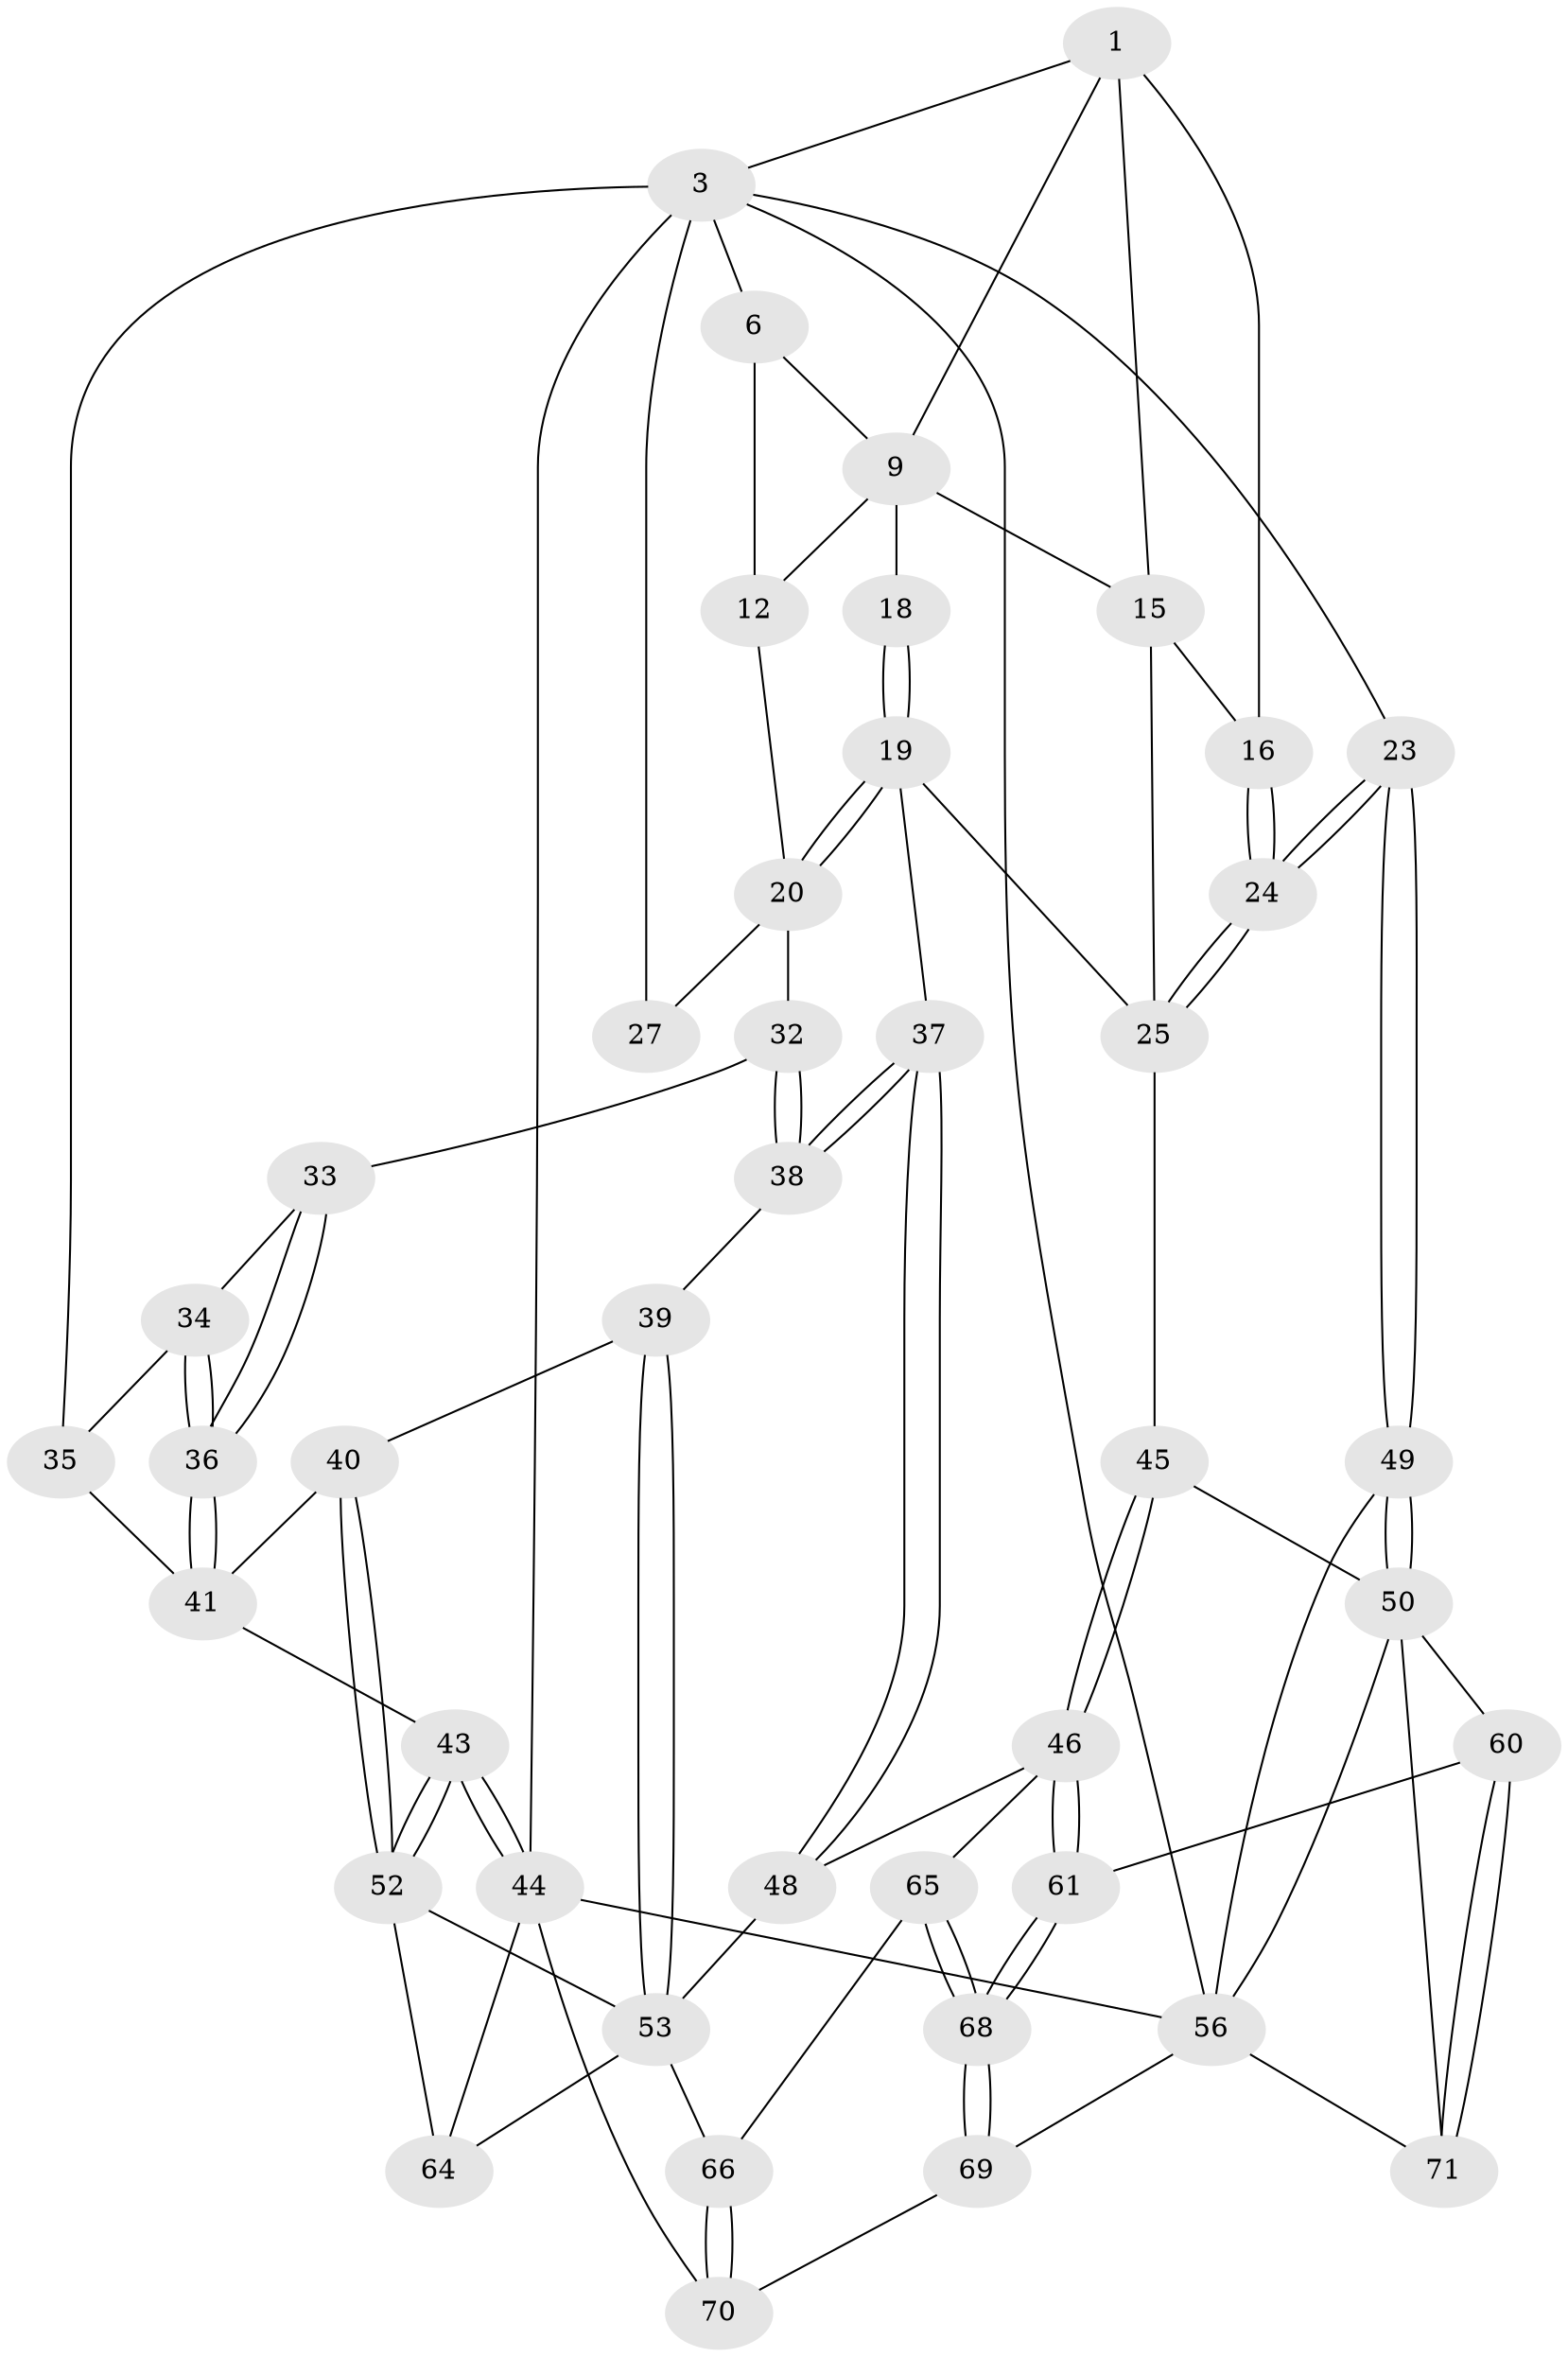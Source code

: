 // original degree distribution, {3: 0.041666666666666664, 5: 0.4583333333333333, 4: 0.25, 6: 0.25}
// Generated by graph-tools (version 1.1) at 2025/21/03/04/25 18:21:44]
// undirected, 43 vertices, 99 edges
graph export_dot {
graph [start="1"]
  node [color=gray90,style=filled];
  1 [pos="+0.7216852193644456+0",super="+8+2"];
  3 [pos="+1+0",super="+4"];
  6 [pos="+0.31513910482701335+0",super="+7"];
  9 [pos="+0.6923092639614915+0.10805815857878248",super="+21+10"];
  12 [pos="+0.5587128222886858+0.03829822453576469",super="+13"];
  15 [pos="+0.8289645626805152+0.12971549150341918",super="+22"];
  16 [pos="+0.8867387458453514+0.1017612854268492"];
  18 [pos="+0.6386485018426046+0.19984905608899048"];
  19 [pos="+0.6029815139933684+0.31093489791429874",super="+31"];
  20 [pos="+0.5451385561017362+0.2709424724008343",super="+28"];
  23 [pos="+1+0.4692527248967686"];
  24 [pos="+1+0.42556012912877567"];
  25 [pos="+0.7720537772740337+0.36909663259029424",super="+30"];
  27 [pos="+0.3813940978079729+0.15824905662075572",super="+29"];
  32 [pos="+0.29117145072922507+0.34256941264964774"];
  33 [pos="+0.17303321395180707+0.3334732868783974"];
  34 [pos="+0.03572161418703179+0.2651742751625207"];
  35 [pos="+0+0"];
  36 [pos="+0.10632684344011284+0.5338802454487349"];
  37 [pos="+0.38917127276697183+0.5578580485457811"];
  38 [pos="+0.34860079886696144+0.5439077892050612"];
  39 [pos="+0.23970476801619037+0.5854543383249206"];
  40 [pos="+0.14154876161114008+0.570420550362589"];
  41 [pos="+0.10628413537835218+0.5354977394690933",super="+42"];
  43 [pos="+0+0.8893361357983586"];
  44 [pos="+0+1",super="+67"];
  45 [pos="+0.7054057814332638+0.6924720231401873"];
  46 [pos="+0.5936329916934818+0.7609166751287427",super="+47"];
  48 [pos="+0.44625266197468494+0.6616791220949786"];
  49 [pos="+1+0.5429600481157113"];
  50 [pos="+0.9542452873039189+0.6546294091159865",super="+51+58"];
  52 [pos="+0+0.7841946973366727",super="+54"];
  53 [pos="+0.21255884059740865+0.757636770812774",super="+55"];
  56 [pos="+1+1",super="+57+72"];
  60 [pos="+0.8290968074957437+0.9471514152236431"];
  61 [pos="+0.7217713512612424+0.9004000944255831"];
  64 [pos="+0.24527545315367572+1"];
  65 [pos="+0.5324487566481747+0.812840367590437"];
  66 [pos="+0.4626487640703308+0.8528645492204634"];
  68 [pos="+0.5772092030057056+1"];
  69 [pos="+0.5782925631308132+1"];
  70 [pos="+0.3715184199722881+1"];
  71 [pos="+0.8476681692624951+0.99029755330863"];
  1 -- 9;
  1 -- 15;
  1 -- 16;
  1 -- 3;
  3 -- 23;
  3 -- 56;
  3 -- 35;
  3 -- 6;
  3 -- 27 [weight=2];
  3 -- 44;
  6 -- 12;
  6 -- 9;
  9 -- 18 [weight=2];
  9 -- 15;
  9 -- 12 [weight=2];
  12 -- 20;
  15 -- 16;
  15 -- 25;
  16 -- 24;
  16 -- 24;
  18 -- 19;
  18 -- 19;
  19 -- 20;
  19 -- 20;
  19 -- 25;
  19 -- 37;
  20 -- 32;
  20 -- 27;
  23 -- 24;
  23 -- 24;
  23 -- 49;
  23 -- 49;
  24 -- 25;
  24 -- 25;
  25 -- 45;
  32 -- 33;
  32 -- 38;
  32 -- 38;
  33 -- 34;
  33 -- 36;
  33 -- 36;
  34 -- 35;
  34 -- 36;
  34 -- 36;
  35 -- 41;
  36 -- 41;
  36 -- 41;
  37 -- 38;
  37 -- 38;
  37 -- 48;
  37 -- 48;
  38 -- 39;
  39 -- 40;
  39 -- 53;
  39 -- 53;
  40 -- 41;
  40 -- 52;
  40 -- 52;
  41 -- 43;
  43 -- 44;
  43 -- 44;
  43 -- 52;
  43 -- 52;
  44 -- 56;
  44 -- 64;
  44 -- 70;
  45 -- 46;
  45 -- 46;
  45 -- 50;
  46 -- 61;
  46 -- 61;
  46 -- 48;
  46 -- 65;
  48 -- 53;
  49 -- 50;
  49 -- 50;
  49 -- 56;
  50 -- 60;
  50 -- 71;
  50 -- 56;
  52 -- 64;
  52 -- 53;
  53 -- 66;
  53 -- 64;
  56 -- 69;
  56 -- 71;
  60 -- 61;
  60 -- 71;
  60 -- 71;
  61 -- 68;
  61 -- 68;
  65 -- 66;
  65 -- 68;
  65 -- 68;
  66 -- 70;
  66 -- 70;
  68 -- 69;
  68 -- 69;
  69 -- 70;
}
